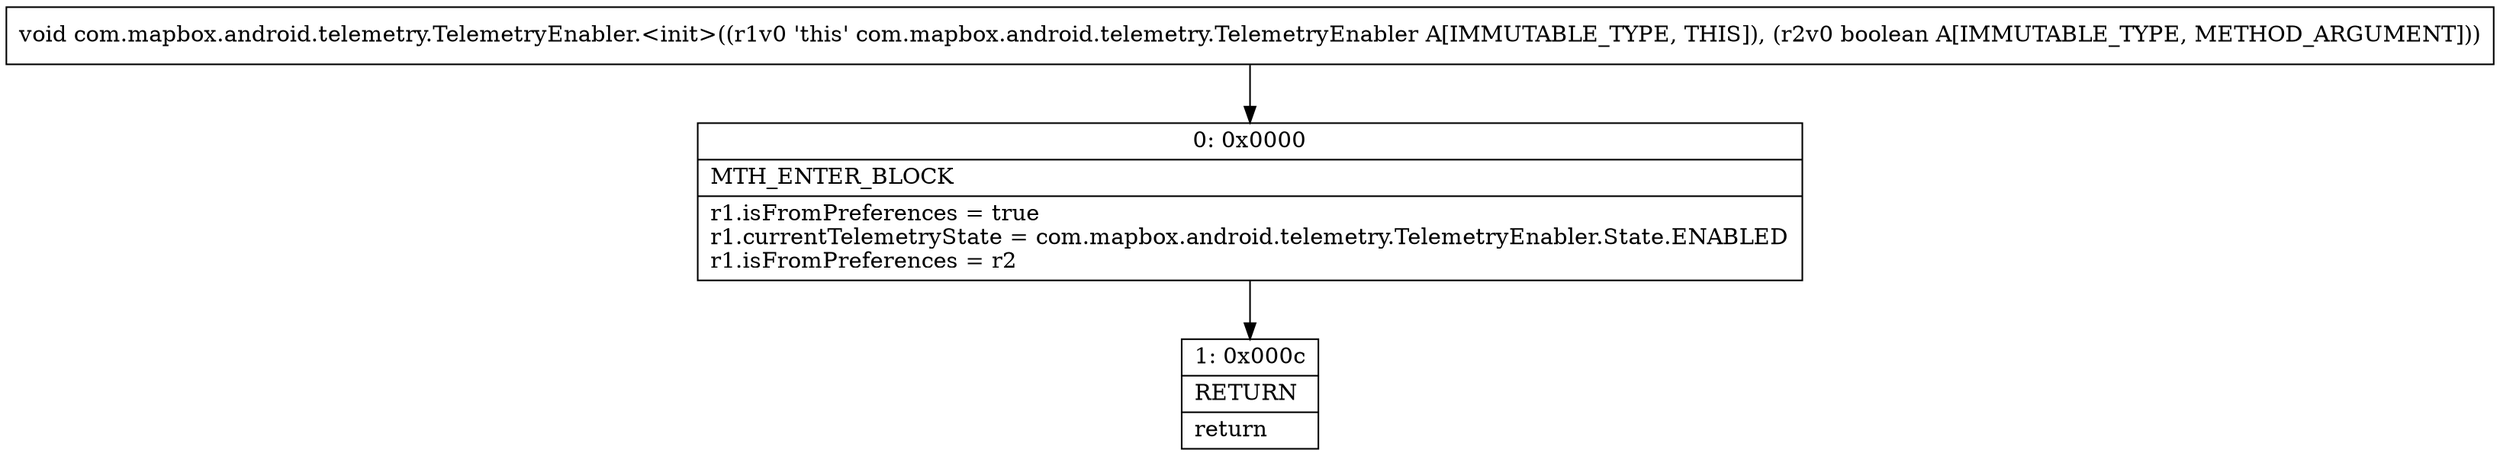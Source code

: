 digraph "CFG forcom.mapbox.android.telemetry.TelemetryEnabler.\<init\>(Z)V" {
Node_0 [shape=record,label="{0\:\ 0x0000|MTH_ENTER_BLOCK\l|r1.isFromPreferences = true\lr1.currentTelemetryState = com.mapbox.android.telemetry.TelemetryEnabler.State.ENABLED\lr1.isFromPreferences = r2\l}"];
Node_1 [shape=record,label="{1\:\ 0x000c|RETURN\l|return\l}"];
MethodNode[shape=record,label="{void com.mapbox.android.telemetry.TelemetryEnabler.\<init\>((r1v0 'this' com.mapbox.android.telemetry.TelemetryEnabler A[IMMUTABLE_TYPE, THIS]), (r2v0 boolean A[IMMUTABLE_TYPE, METHOD_ARGUMENT])) }"];
MethodNode -> Node_0;
Node_0 -> Node_1;
}

